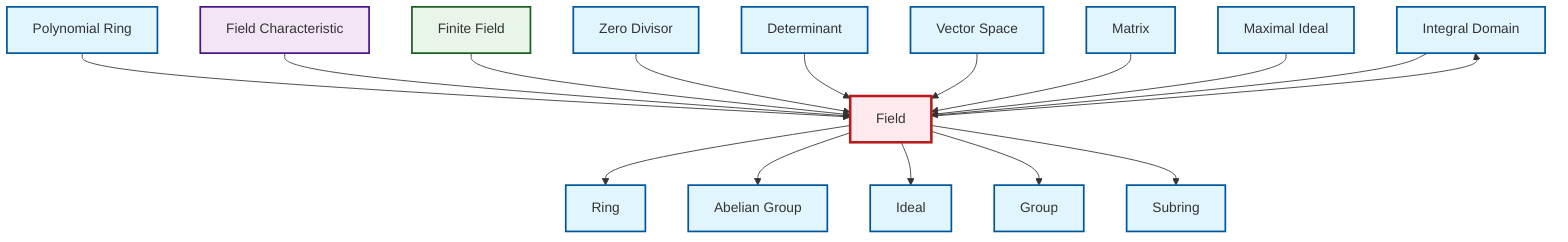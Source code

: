 graph TD
    classDef definition fill:#e1f5fe,stroke:#01579b,stroke-width:2px
    classDef theorem fill:#f3e5f5,stroke:#4a148c,stroke-width:2px
    classDef axiom fill:#fff3e0,stroke:#e65100,stroke-width:2px
    classDef example fill:#e8f5e9,stroke:#1b5e20,stroke-width:2px
    classDef current fill:#ffebee,stroke:#b71c1c,stroke-width:3px
    def-ring["Ring"]:::definition
    def-integral-domain["Integral Domain"]:::definition
    def-zero-divisor["Zero Divisor"]:::definition
    def-subring["Subring"]:::definition
    def-group["Group"]:::definition
    thm-field-characteristic["Field Characteristic"]:::theorem
    def-matrix["Matrix"]:::definition
    def-maximal-ideal["Maximal Ideal"]:::definition
    def-abelian-group["Abelian Group"]:::definition
    def-determinant["Determinant"]:::definition
    def-polynomial-ring["Polynomial Ring"]:::definition
    ex-finite-field["Finite Field"]:::example
    def-vector-space["Vector Space"]:::definition
    def-field["Field"]:::definition
    def-ideal["Ideal"]:::definition
    def-field --> def-ring
    def-field --> def-abelian-group
    def-field --> def-integral-domain
    def-polynomial-ring --> def-field
    thm-field-characteristic --> def-field
    ex-finite-field --> def-field
    def-field --> def-ideal
    def-field --> def-group
    def-field --> def-subring
    def-zero-divisor --> def-field
    def-determinant --> def-field
    def-vector-space --> def-field
    def-matrix --> def-field
    def-maximal-ideal --> def-field
    def-integral-domain --> def-field
    class def-field current
